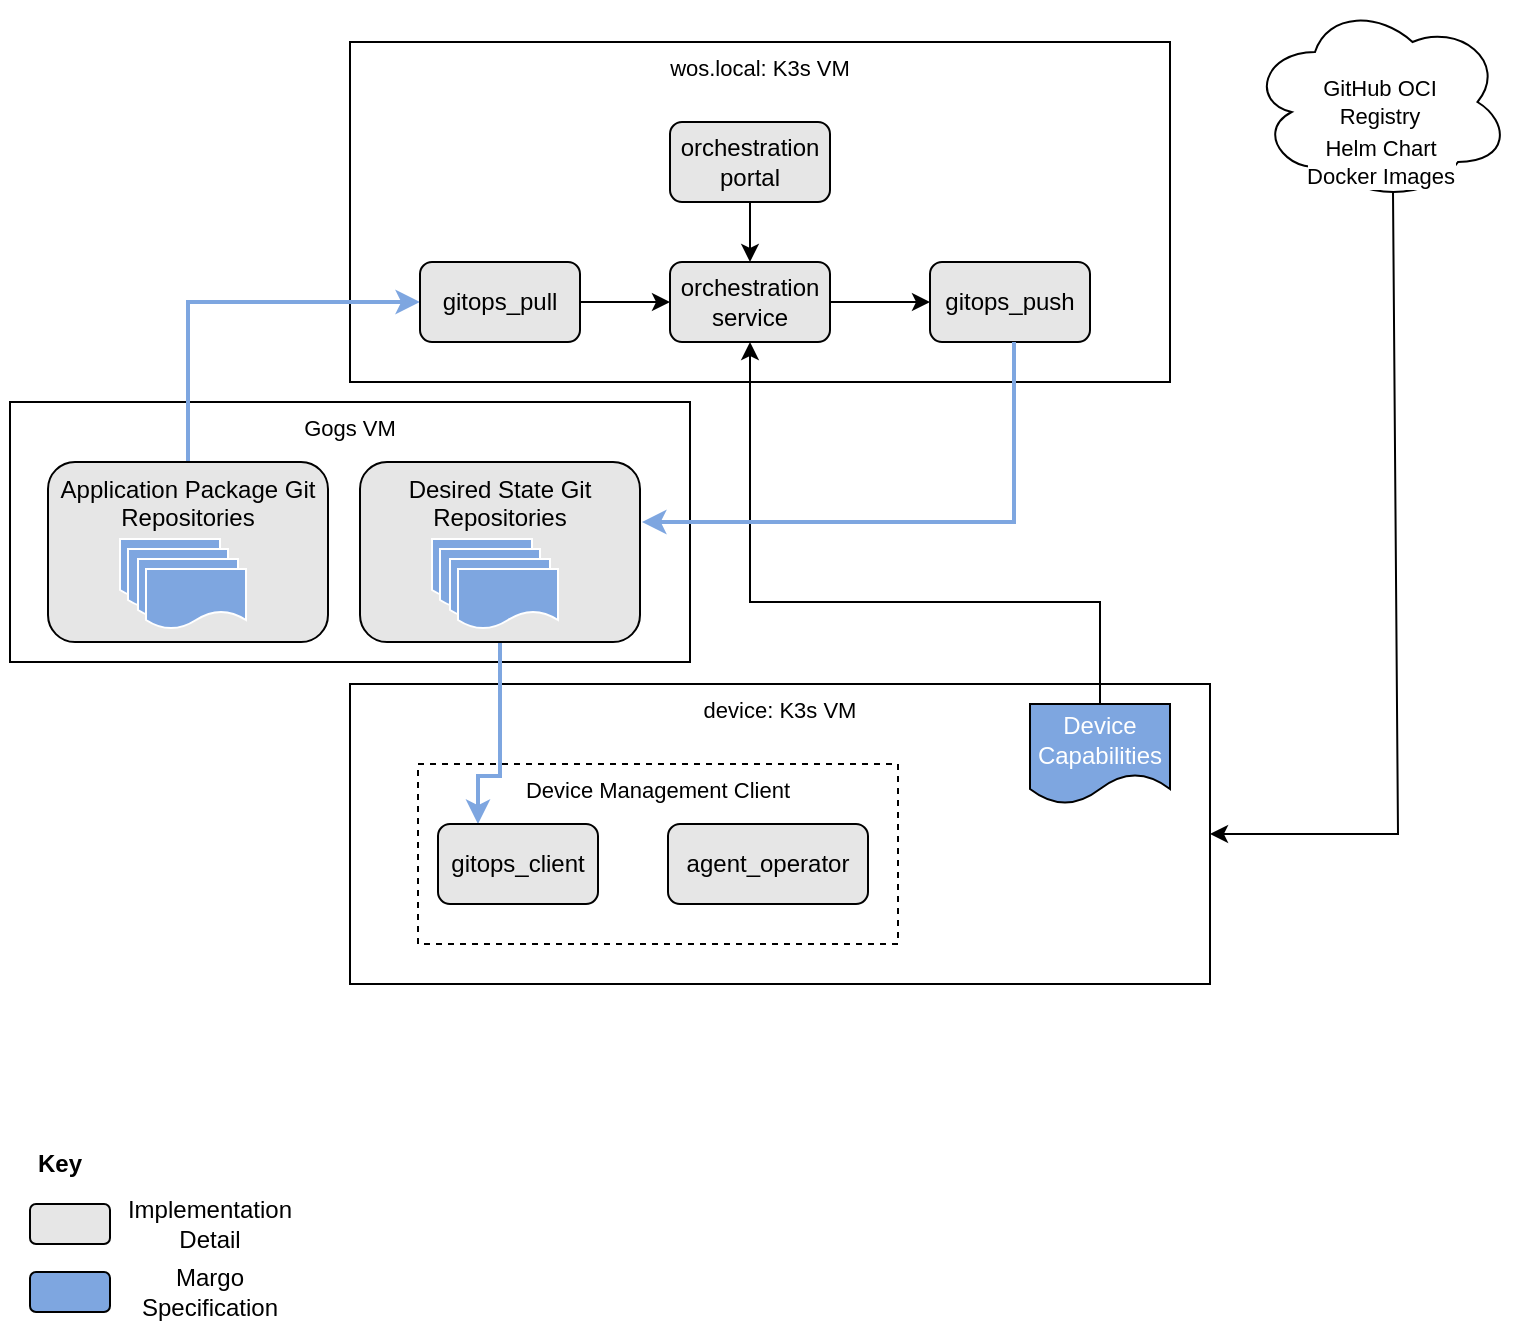 <mxfile pages="3">
    <diagram id="jRNFFETprJHWr_L_O-vm" name="Prototype Detailed">
        <mxGraphModel dx="1213" dy="750" grid="0" gridSize="10" guides="1" tooltips="1" connect="1" arrows="1" fold="1" page="1" pageScale="1" pageWidth="850" pageHeight="1100" math="0" shadow="0">
            <root>
                <mxCell id="0"/>
                <mxCell id="1" parent="0"/>
                <mxCell id="RrkrSk89X-_QpqKJVX2L-9" value="device: K3s VM" style="rounded=0;whiteSpace=wrap;html=1;fontSize=11;fontColor=#000000;strokeColor=#000000;fillColor=#FFFFFF;labelBackgroundColor=default;align=center;verticalAlign=top;" parent="1" vertex="1">
                    <mxGeometry x="200" y="371" width="430" height="150" as="geometry"/>
                </mxCell>
                <mxCell id="RrkrSk89X-_QpqKJVX2L-1" value="wos.local: K3s VM" style="rounded=0;whiteSpace=wrap;html=1;fontSize=11;fontColor=#000000;strokeColor=#000000;fillColor=#FFFFFF;labelBackgroundColor=default;align=center;verticalAlign=top;" parent="1" vertex="1">
                    <mxGeometry x="200" y="50" width="410" height="170" as="geometry"/>
                </mxCell>
                <mxCell id="RrkrSk89X-_QpqKJVX2L-3" value="Gogs VM" style="rounded=0;whiteSpace=wrap;html=1;fontSize=11;fontColor=#000000;strokeColor=#000000;fillColor=#FFFFFF;labelBackgroundColor=default;align=center;verticalAlign=top;" parent="1" vertex="1">
                    <mxGeometry x="30" y="230" width="340" height="130" as="geometry"/>
                </mxCell>
                <mxCell id="YO4oisgLw1l5CsfKT37m-30" style="edgeStyle=orthogonalEdgeStyle;rounded=0;orthogonalLoop=1;jettySize=auto;html=1;exitX=0.5;exitY=1;exitDx=0;exitDy=0;entryX=0.25;entryY=0;entryDx=0;entryDy=0;strokeWidth=2;strokeColor=#7EA6E0;" parent="1" source="YO4oisgLw1l5CsfKT37m-34" target="YO4oisgLw1l5CsfKT37m-1" edge="1">
                    <mxGeometry relative="1" as="geometry">
                        <mxPoint x="285" y="363" as="sourcePoint"/>
                        <Array as="points">
                            <mxPoint x="275" y="417"/>
                            <mxPoint x="264" y="417"/>
                        </Array>
                    </mxGeometry>
                </mxCell>
                <mxCell id="RrkrSk89X-_QpqKJVX2L-10" value="Device Management Client" style="rounded=0;whiteSpace=wrap;html=1;labelBackgroundColor=none;fontSize=11;fontColor=#000000;strokeColor=#000000;fillColor=none;align=center;verticalAlign=top;dashed=1;" parent="1" vertex="1">
                    <mxGeometry x="234" y="411" width="240" height="90" as="geometry"/>
                </mxCell>
                <mxCell id="RrkrSk89X-_QpqKJVX2L-17" value="GitHub&amp;nbsp;OCI&lt;br&gt;Registry" style="ellipse;shape=cloud;whiteSpace=wrap;html=1;labelBackgroundColor=#FFFFFF;fontSize=11;" parent="1" vertex="1">
                    <mxGeometry x="650" y="30" width="130" height="100" as="geometry"/>
                </mxCell>
                <mxCell id="RrkrSk89X-_QpqKJVX2L-18" value="" style="endArrow=classic;html=1;rounded=0;fontSize=11;fontColor=#000000;exitX=0.55;exitY=0.95;exitDx=0;exitDy=0;exitPerimeter=0;entryX=1;entryY=0.5;entryDx=0;entryDy=0;" parent="1" source="RrkrSk89X-_QpqKJVX2L-17" target="RrkrSk89X-_QpqKJVX2L-9" edge="1">
                    <mxGeometry width="50" height="50" relative="1" as="geometry">
                        <mxPoint x="-50" y="480" as="sourcePoint"/>
                        <mxPoint x="10" y="485" as="targetPoint"/>
                        <Array as="points">
                            <mxPoint x="724" y="446"/>
                        </Array>
                    </mxGeometry>
                </mxCell>
                <mxCell id="RrkrSk89X-_QpqKJVX2L-19" value="Helm Chart&lt;br&gt;Docker Images" style="edgeLabel;html=1;align=center;verticalAlign=middle;resizable=0;points=[];fontSize=11;fontColor=#000000;" parent="RrkrSk89X-_QpqKJVX2L-18" vertex="1" connectable="0">
                    <mxGeometry x="-0.079" y="-2" relative="1" as="geometry">
                        <mxPoint x="-6" y="-206" as="offset"/>
                    </mxGeometry>
                </mxCell>
                <mxCell id="YO4oisgLw1l5CsfKT37m-1" value="gitops_client" style="rounded=1;whiteSpace=wrap;html=1;fillColor=#E6E6E6;" parent="1" vertex="1">
                    <mxGeometry x="244" y="441" width="80" height="40" as="geometry"/>
                </mxCell>
                <mxCell id="YO4oisgLw1l5CsfKT37m-2" value="agent_operator" style="rounded=1;whiteSpace=wrap;html=1;fillColor=#E6E6E6;" parent="1" vertex="1">
                    <mxGeometry x="359" y="441" width="100" height="40" as="geometry"/>
                </mxCell>
                <mxCell id="YO4oisgLw1l5CsfKT37m-11" style="edgeStyle=orthogonalEdgeStyle;rounded=0;orthogonalLoop=1;jettySize=auto;html=1;entryX=0;entryY=0.5;entryDx=0;entryDy=0;exitX=0.5;exitY=0;exitDx=0;exitDy=0;strokeColor=#7EA6E0;strokeWidth=2;" parent="1" source="YO4oisgLw1l5CsfKT37m-32" target="YO4oisgLw1l5CsfKT37m-4" edge="1">
                    <mxGeometry relative="1" as="geometry">
                        <mxPoint x="145" y="253" as="sourcePoint"/>
                    </mxGeometry>
                </mxCell>
                <mxCell id="YO4oisgLw1l5CsfKT37m-8" style="edgeStyle=orthogonalEdgeStyle;rounded=0;orthogonalLoop=1;jettySize=auto;html=1;entryX=0;entryY=0.5;entryDx=0;entryDy=0;" parent="1" source="YO4oisgLw1l5CsfKT37m-4" target="YO4oisgLw1l5CsfKT37m-5" edge="1">
                    <mxGeometry relative="1" as="geometry"/>
                </mxCell>
                <mxCell id="YO4oisgLw1l5CsfKT37m-4" value="gitops_pull" style="rounded=1;whiteSpace=wrap;html=1;fillColor=#E6E6E6;" parent="1" vertex="1">
                    <mxGeometry x="235" y="160" width="80" height="40" as="geometry"/>
                </mxCell>
                <mxCell id="YO4oisgLw1l5CsfKT37m-10" style="edgeStyle=orthogonalEdgeStyle;rounded=0;orthogonalLoop=1;jettySize=auto;html=1;entryX=0;entryY=0.5;entryDx=0;entryDy=0;" parent="1" source="YO4oisgLw1l5CsfKT37m-5" target="YO4oisgLw1l5CsfKT37m-7" edge="1">
                    <mxGeometry relative="1" as="geometry"/>
                </mxCell>
                <mxCell id="YO4oisgLw1l5CsfKT37m-5" value="orchestration service" style="rounded=1;whiteSpace=wrap;html=1;fillColor=#E6E6E6;" parent="1" vertex="1">
                    <mxGeometry x="360" y="160" width="80" height="40" as="geometry"/>
                </mxCell>
                <mxCell id="YO4oisgLw1l5CsfKT37m-9" style="edgeStyle=orthogonalEdgeStyle;rounded=0;orthogonalLoop=1;jettySize=auto;html=1;" parent="1" source="YO4oisgLw1l5CsfKT37m-6" target="YO4oisgLw1l5CsfKT37m-5" edge="1">
                    <mxGeometry relative="1" as="geometry"/>
                </mxCell>
                <mxCell id="YO4oisgLw1l5CsfKT37m-6" value="orchestration portal" style="rounded=1;whiteSpace=wrap;html=1;fillColor=#E6E6E6;" parent="1" vertex="1">
                    <mxGeometry x="360" y="90" width="80" height="40" as="geometry"/>
                </mxCell>
                <mxCell id="YO4oisgLw1l5CsfKT37m-7" value="gitops_push" style="rounded=1;whiteSpace=wrap;html=1;fillColor=#E6E6E6;" parent="1" vertex="1">
                    <mxGeometry x="490" y="160" width="80" height="40" as="geometry"/>
                </mxCell>
                <mxCell id="YO4oisgLw1l5CsfKT37m-15" style="edgeStyle=orthogonalEdgeStyle;rounded=0;orthogonalLoop=1;jettySize=auto;html=1;entryX=0.5;entryY=1;entryDx=0;entryDy=0;" parent="1" source="YO4oisgLw1l5CsfKT37m-14" target="YO4oisgLw1l5CsfKT37m-5" edge="1">
                    <mxGeometry relative="1" as="geometry">
                        <Array as="points">
                            <mxPoint x="575" y="330"/>
                            <mxPoint x="400" y="330"/>
                        </Array>
                    </mxGeometry>
                </mxCell>
                <mxCell id="YO4oisgLw1l5CsfKT37m-14" value="Device&lt;br&gt;Capabilities" style="shape=document;whiteSpace=wrap;html=1;boundedLbl=1;fillColor=#7EA6E0;fontColor=#FFFFFF;" parent="1" vertex="1">
                    <mxGeometry x="540" y="381" width="70" height="50" as="geometry"/>
                </mxCell>
                <mxCell id="YO4oisgLw1l5CsfKT37m-32" value="Application Package Git Repositories" style="rounded=1;whiteSpace=wrap;html=1;fillColor=#E6E6E6;verticalAlign=top;" parent="1" vertex="1">
                    <mxGeometry x="49" y="260" width="140" height="90" as="geometry"/>
                </mxCell>
                <mxCell id="YO4oisgLw1l5CsfKT37m-21" value="" style="group;strokeColor=none;" parent="1" vertex="1" connectable="0">
                    <mxGeometry x="85" y="298.5" width="90" height="68.5" as="geometry"/>
                </mxCell>
                <mxCell id="YO4oisgLw1l5CsfKT37m-17" value="" style="shape=document;whiteSpace=wrap;html=1;boundedLbl=1;fillColor=#7EA6E0;strokeColor=#FFFFFF;" parent="YO4oisgLw1l5CsfKT37m-21" vertex="1">
                    <mxGeometry width="50" height="30" as="geometry"/>
                </mxCell>
                <mxCell id="YO4oisgLw1l5CsfKT37m-18" value="" style="shape=document;whiteSpace=wrap;html=1;boundedLbl=1;fillColor=#7EA6E0;strokeColor=#FFFFFF;" parent="YO4oisgLw1l5CsfKT37m-21" vertex="1">
                    <mxGeometry x="4" y="5" width="50" height="30" as="geometry"/>
                </mxCell>
                <mxCell id="YO4oisgLw1l5CsfKT37m-19" value="" style="shape=document;whiteSpace=wrap;html=1;boundedLbl=1;fillColor=#7EA6E0;strokeColor=#FFFFFF;" parent="YO4oisgLw1l5CsfKT37m-21" vertex="1">
                    <mxGeometry x="9" y="10" width="50" height="30" as="geometry"/>
                </mxCell>
                <mxCell id="YO4oisgLw1l5CsfKT37m-20" value="" style="shape=document;whiteSpace=wrap;html=1;boundedLbl=1;fillColor=#7EA6E0;strokeColor=#FFFFFF;" parent="YO4oisgLw1l5CsfKT37m-21" vertex="1">
                    <mxGeometry x="13" y="15" width="50" height="30" as="geometry"/>
                </mxCell>
                <mxCell id="YO4oisgLw1l5CsfKT37m-34" value="Desired State Git Repositories" style="rounded=1;whiteSpace=wrap;html=1;fillColor=#E6E6E6;verticalAlign=top;" parent="1" vertex="1">
                    <mxGeometry x="205" y="260" width="140" height="90" as="geometry"/>
                </mxCell>
                <mxCell id="YO4oisgLw1l5CsfKT37m-35" value="" style="group;strokeColor=none;" parent="1" vertex="1" connectable="0">
                    <mxGeometry x="241" y="298.5" width="90" height="68.5" as="geometry"/>
                </mxCell>
                <mxCell id="YO4oisgLw1l5CsfKT37m-36" value="" style="shape=document;whiteSpace=wrap;html=1;boundedLbl=1;fillColor=#7EA6E0;strokeColor=#FFFFFF;" parent="YO4oisgLw1l5CsfKT37m-35" vertex="1">
                    <mxGeometry width="50" height="30" as="geometry"/>
                </mxCell>
                <mxCell id="YO4oisgLw1l5CsfKT37m-37" value="" style="shape=document;whiteSpace=wrap;html=1;boundedLbl=1;fillColor=#7EA6E0;strokeColor=#FFFFFF;" parent="YO4oisgLw1l5CsfKT37m-35" vertex="1">
                    <mxGeometry x="4" y="5" width="50" height="30" as="geometry"/>
                </mxCell>
                <mxCell id="YO4oisgLw1l5CsfKT37m-38" value="" style="shape=document;whiteSpace=wrap;html=1;boundedLbl=1;fillColor=#7EA6E0;strokeColor=#FFFFFF;" parent="YO4oisgLw1l5CsfKT37m-35" vertex="1">
                    <mxGeometry x="9" y="10" width="50" height="30" as="geometry"/>
                </mxCell>
                <mxCell id="YO4oisgLw1l5CsfKT37m-39" value="" style="shape=document;whiteSpace=wrap;html=1;boundedLbl=1;fillColor=#7EA6E0;strokeColor=#FFFFFF;" parent="YO4oisgLw1l5CsfKT37m-35" vertex="1">
                    <mxGeometry x="13" y="15" width="50" height="30" as="geometry"/>
                </mxCell>
                <mxCell id="YO4oisgLw1l5CsfKT37m-40" value="" style="rounded=1;whiteSpace=wrap;html=1;fillColor=#E6E6E6;" parent="1" vertex="1">
                    <mxGeometry x="40" y="631" width="40" height="20" as="geometry"/>
                </mxCell>
                <mxCell id="YO4oisgLw1l5CsfKT37m-41" value="Key" style="text;html=1;align=center;verticalAlign=middle;whiteSpace=wrap;rounded=0;fontStyle=1" parent="1" vertex="1">
                    <mxGeometry x="25" y="596" width="60" height="30" as="geometry"/>
                </mxCell>
                <mxCell id="YO4oisgLw1l5CsfKT37m-42" value="Implementation Detail" style="text;html=1;align=center;verticalAlign=middle;whiteSpace=wrap;rounded=0;" parent="1" vertex="1">
                    <mxGeometry x="80" y="626" width="100" height="30" as="geometry"/>
                </mxCell>
                <mxCell id="YO4oisgLw1l5CsfKT37m-44" value="" style="rounded=1;whiteSpace=wrap;html=1;fillColor=#7EA6E0;" parent="1" vertex="1">
                    <mxGeometry x="40" y="665" width="40" height="20" as="geometry"/>
                </mxCell>
                <mxCell id="YO4oisgLw1l5CsfKT37m-45" value="Margo Specification" style="text;html=1;align=center;verticalAlign=middle;whiteSpace=wrap;rounded=0;" parent="1" vertex="1">
                    <mxGeometry x="80" y="660" width="100" height="30" as="geometry"/>
                </mxCell>
                <mxCell id="YO4oisgLw1l5CsfKT37m-47" style="edgeStyle=orthogonalEdgeStyle;rounded=0;orthogonalLoop=1;jettySize=auto;html=1;entryX=1.007;entryY=0.333;entryDx=0;entryDy=0;entryPerimeter=0;strokeColor=#7EA6E0;strokeWidth=2;" parent="1" source="YO4oisgLw1l5CsfKT37m-7" target="YO4oisgLw1l5CsfKT37m-34" edge="1">
                    <mxGeometry relative="1" as="geometry">
                        <Array as="points">
                            <mxPoint x="532" y="290"/>
                        </Array>
                    </mxGeometry>
                </mxCell>
            </root>
        </mxGraphModel>
    </diagram>
    <diagram id="coyob9iYdWIeE31MWj5S" name="WoS Details">
        <mxGraphModel dx="1213" dy="1850" grid="1" gridSize="10" guides="1" tooltips="1" connect="1" arrows="1" fold="1" page="1" pageScale="1" pageWidth="850" pageHeight="1100" math="0" shadow="0">
            <root>
                <mxCell id="0"/>
                <mxCell id="1" parent="0"/>
                <mxCell id="wAj2Fj4kqgVoYcOP3Q3Q-1" value="wos.local: K3s VM" style="rounded=0;whiteSpace=wrap;html=1;fontSize=11;fontColor=#000000;strokeColor=#000000;fillColor=#FFFFFF;labelBackgroundColor=default;align=center;verticalAlign=top;" parent="1" vertex="1">
                    <mxGeometry x="50" y="33" width="840" height="427" as="geometry"/>
                </mxCell>
                <mxCell id="wAj2Fj4kqgVoYcOP3Q3Q-2" style="edgeStyle=orthogonalEdgeStyle;rounded=0;orthogonalLoop=1;jettySize=auto;html=1;entryX=0;entryY=0.5;entryDx=0;entryDy=0;" parent="1" source="wAj2Fj4kqgVoYcOP3Q3Q-3" target="wAj2Fj4kqgVoYcOP3Q3Q-5" edge="1">
                    <mxGeometry relative="1" as="geometry"/>
                </mxCell>
                <mxCell id="wAj2Fj4kqgVoYcOP3Q3Q-4" style="edgeStyle=orthogonalEdgeStyle;rounded=0;orthogonalLoop=1;jettySize=auto;html=1;entryX=0;entryY=0.5;entryDx=0;entryDy=0;" parent="1" source="wAj2Fj4kqgVoYcOP3Q3Q-5" target="wAj2Fj4kqgVoYcOP3Q3Q-10" edge="1">
                    <mxGeometry relative="1" as="geometry">
                        <mxPoint x="500" y="683" as="targetPoint"/>
                    </mxGeometry>
                </mxCell>
                <mxCell id="wAj2Fj4kqgVoYcOP3Q3Q-6" style="edgeStyle=orthogonalEdgeStyle;rounded=0;orthogonalLoop=1;jettySize=auto;html=1;exitX=0.5;exitY=1;exitDx=0;exitDy=0;" parent="1" source="wAj2Fj4kqgVoYcOP3Q3Q-7" target="wAj2Fj4kqgVoYcOP3Q3Q-5" edge="1">
                    <mxGeometry relative="1" as="geometry">
                        <mxPoint x="402.5" y="243" as="sourcePoint"/>
                    </mxGeometry>
                </mxCell>
                <mxCell id="wAj2Fj4kqgVoYcOP3Q3Q-11" style="edgeStyle=orthogonalEdgeStyle;rounded=0;orthogonalLoop=1;jettySize=auto;html=1;entryX=1;entryY=0.5;entryDx=0;entryDy=0;" parent="1" source="wAj2Fj4kqgVoYcOP3Q3Q-8" target="wAj2Fj4kqgVoYcOP3Q3Q-10" edge="1">
                    <mxGeometry relative="1" as="geometry"/>
                </mxCell>
                <mxCell id="wAj2Fj4kqgVoYcOP3Q3Q-10" value="rabbitmq" style="rounded=1;whiteSpace=wrap;html=1;fillColor=#E6E6E6;" parent="1" vertex="1">
                    <mxGeometry x="560" y="338" width="80" height="40" as="geometry"/>
                </mxCell>
                <mxCell id="wAj2Fj4kqgVoYcOP3Q3Q-15" value="pod" style="rounded=1;whiteSpace=wrap;html=1;fillColor=none;dashed=1;verticalAlign=top;align=center;" parent="1" vertex="1">
                    <mxGeometry x="80" y="250.5" width="190" height="190" as="geometry"/>
                </mxCell>
                <mxCell id="wAj2Fj4kqgVoYcOP3Q3Q-17" value="pod" style="rounded=1;whiteSpace=wrap;html=1;fillColor=none;dashed=1;verticalAlign=top;" parent="1" vertex="1">
                    <mxGeometry x="710" y="255.5" width="160" height="185" as="geometry"/>
                </mxCell>
                <mxCell id="wAj2Fj4kqgVoYcOP3Q3Q-18" value="pod" style="rounded=1;whiteSpace=wrap;html=1;fillColor=none;dashed=1;verticalAlign=top;" parent="1" vertex="1">
                    <mxGeometry x="307.5" y="60" width="190" height="165" as="geometry"/>
                </mxCell>
                <mxCell id="wAj2Fj4kqgVoYcOP3Q3Q-16" value="pod" style="rounded=1;whiteSpace=wrap;html=1;fillColor=none;dashed=1;verticalAlign=top;" parent="1" vertex="1">
                    <mxGeometry x="307.5" y="250.5" width="190" height="190" as="geometry"/>
                </mxCell>
                <mxCell id="wAj2Fj4kqgVoYcOP3Q3Q-7" value="orchestration portal" style="rounded=1;whiteSpace=wrap;html=1;fillColor=#E6E6E6;verticalAlign=top;" parent="1" vertex="1">
                    <mxGeometry x="317.5" y="88" width="170" height="130" as="geometry"/>
                </mxCell>
                <mxCell id="wAj2Fj4kqgVoYcOP3Q3Q-14" value="Language: Go&lt;div&gt;&lt;br&gt;Primary Libraries:&lt;/div&gt;&lt;div&gt;- gin&lt;/div&gt;&lt;div&gt;&lt;br&gt;&lt;/div&gt;" style="text;html=1;align=left;verticalAlign=middle;whiteSpace=wrap;rounded=0;" parent="1" vertex="1">
                    <mxGeometry x="348.75" y="123" width="107.5" height="80" as="geometry"/>
                </mxCell>
                <mxCell id="wAj2Fj4kqgVoYcOP3Q3Q-3" value="gitops_pull" style="rounded=1;whiteSpace=wrap;html=1;fillColor=#E6E6E6;verticalAlign=top;" parent="1" vertex="1">
                    <mxGeometry x="90" y="283" width="170" height="150" as="geometry"/>
                </mxCell>
                <mxCell id="wAj2Fj4kqgVoYcOP3Q3Q-9" value="Language: Go&lt;div&gt;&lt;br&gt;Primary Libraries:&lt;/div&gt;&lt;div&gt;- go-git&lt;/div&gt;" style="text;html=1;align=left;verticalAlign=middle;whiteSpace=wrap;rounded=0;" parent="1" vertex="1">
                    <mxGeometry x="120" y="303" width="110" height="80" as="geometry"/>
                </mxCell>
                <mxCell id="wAj2Fj4kqgVoYcOP3Q3Q-5" value="orchestration service" style="rounded=1;whiteSpace=wrap;html=1;fillColor=#E6E6E6;verticalAlign=top;" parent="1" vertex="1">
                    <mxGeometry x="320" y="283" width="165" height="150" as="geometry"/>
                </mxCell>
                <mxCell id="wAj2Fj4kqgVoYcOP3Q3Q-12" value="Language: Go&lt;div&gt;&lt;br&gt;Primary Libraries:&lt;/div&gt;&lt;div&gt;- gin&lt;/div&gt;&lt;div&gt;- rabbitmq&lt;/div&gt;" style="text;html=1;align=left;verticalAlign=middle;whiteSpace=wrap;rounded=0;" parent="1" vertex="1">
                    <mxGeometry x="348.75" y="313" width="107.5" height="80" as="geometry"/>
                </mxCell>
                <mxCell id="wAj2Fj4kqgVoYcOP3Q3Q-20" value="pod" style="rounded=1;whiteSpace=wrap;html=1;fillColor=none;dashed=1;verticalAlign=top;" parent="1" vertex="1">
                    <mxGeometry x="540" y="310" width="120" height="80" as="geometry"/>
                </mxCell>
                <mxCell id="wAj2Fj4kqgVoYcOP3Q3Q-8" value="gitops_push" style="rounded=1;whiteSpace=wrap;html=1;fillColor=#E6E6E6;align=center;verticalAlign=top;" parent="1" vertex="1">
                    <mxGeometry x="720" y="290.5" width="140" height="135" as="geometry"/>
                </mxCell>
                <mxCell id="wAj2Fj4kqgVoYcOP3Q3Q-13" value="Language: Go&lt;div&gt;&lt;br&gt;Primary Libraries:&lt;/div&gt;&lt;div&gt;- go-git&lt;/div&gt;&lt;div&gt;- rabbitmq&lt;/div&gt;&lt;div&gt;- k8s.io/apimachinery&lt;/div&gt;" style="text;html=1;align=left;verticalAlign=middle;whiteSpace=wrap;rounded=0;" parent="1" vertex="1">
                    <mxGeometry x="735" y="318" width="125" height="80" as="geometry"/>
                </mxCell>
                <mxCell id="HCA6MgcSXJYA6LkpT8CB-3" value="&lt;b&gt;go-git&lt;/b&gt; -&amp;nbsp;https://github.com/go-git/go-git&lt;br&gt;&lt;br&gt;Git client library because used to communicate with the Gogs git server" style="text;html=1;strokeColor=none;fillColor=none;align=left;verticalAlign=top;whiteSpace=wrap;rounded=0;" vertex="1" parent="1">
                    <mxGeometry x="40" y="480" width="560" height="30" as="geometry"/>
                </mxCell>
                <mxCell id="HCA6MgcSXJYA6LkpT8CB-5" value="&lt;b&gt;gin&lt;/b&gt; -&amp;nbsp;https://github.com/gin-gonic/gin&lt;br&gt;&lt;br&gt;Web framework to make it easier to create web application" style="text;html=1;strokeColor=none;fillColor=none;align=left;verticalAlign=top;whiteSpace=wrap;rounded=0;" vertex="1" parent="1">
                    <mxGeometry x="40" y="560" width="560" height="30" as="geometry"/>
                </mxCell>
                <mxCell id="HCA6MgcSXJYA6LkpT8CB-6" value="&lt;b&gt;k8s.io/apimachinery&lt;/b&gt; -&amp;nbsp;&amp;nbsp;https://pkg.go.dev/k8s.io/apimachinery&lt;span style=&quot;color: rgba(0, 0, 0, 0); font-family: monospace; font-size: 0px;&quot;&gt;%3CmxGraphModel%3E%3Croot%3E%3CmxCell%20id%3D%220%22%2F%3E%3CmxCell%20id%3D%221%22%20parent%3D%220%22%2F%3E%3CmxCell%20id%3D%222%22%20value%3D%22gin%20-%26amp%3Bnbsp%3Bhttps%3A%2F%2Fgithub.com%2Fgin-gonic%2Fgin%26lt%3Bbr%26gt%3B%26lt%3Bbr%26gt%3BWeb%20framework%22%20style%3D%22text%3Bhtml%3D1%3BstrokeColor%3Dnone%3BfillColor%3Dnone%3Balign%3Dleft%3BverticalAlign%3Dtop%3BwhiteSpace%3Dwrap%3Brounded%3D0%3B%22%20vertex%3D%221%22%20parent%3D%221%22%3E%3CmxGeometry%20x%3D%2250%22%20y%3D%22580%22%20width%3D%22560%22%20height%3D%2230%22%20as%3D%22geometry%22%2F%3E%3C%2FmxCell%3E%3C%2Froot%3E%3C%2FmxGraphModel%3E&lt;/span&gt;&lt;font face=&quot;monospace&quot; color=&quot;rgba(0, 0, 0, 0)&quot;&gt;&lt;span style=&quot;font-size: 0px;&quot;&gt;https://pkg.go.dev/k8s.io/apimachinery&lt;/span&gt;&lt;/font&gt;&lt;br&gt;&lt;br&gt;Used to build the ApplicationDeployment CRD&amp;nbsp;" style="text;html=1;strokeColor=none;fillColor=none;align=left;verticalAlign=top;whiteSpace=wrap;rounded=0;" vertex="1" parent="1">
                    <mxGeometry x="40" y="640" width="560" height="30" as="geometry"/>
                </mxCell>
                <mxCell id="Lj5Enr_u-UPzHEAFbVZE-1" value="" style="shape=step;perimeter=stepPerimeter;whiteSpace=wrap;html=1;fixedSize=1;rotation=-180;" vertex="1" parent="1">
                    <mxGeometry x="610" y="-40" width="165" height="50" as="geometry"/>
                </mxCell>
                <mxCell id="Lj5Enr_u-UPzHEAFbVZE-2" value="uses go templates to generate HTML" style="text;html=1;align=center;verticalAlign=middle;whiteSpace=wrap;rounded=0;" vertex="1" parent="1">
                    <mxGeometry x="620" y="-30" width="105" height="30" as="geometry"/>
                </mxCell>
                <mxCell id="Lj5Enr_u-UPzHEAFbVZE-3" value="" style="endArrow=none;html=1;entryX=1;entryY=0.5;entryDx=0;entryDy=0;exitX=1;exitY=0.25;exitDx=0;exitDy=0;" edge="1" parent="1" source="wAj2Fj4kqgVoYcOP3Q3Q-7" target="Lj5Enr_u-UPzHEAFbVZE-1">
                    <mxGeometry width="50" height="50" relative="1" as="geometry">
                        <mxPoint x="490" as="sourcePoint"/>
                        <mxPoint x="540" y="-50" as="targetPoint"/>
                    </mxGeometry>
                </mxCell>
            </root>
        </mxGraphModel>
    </diagram>
    <diagram id="OBgjvxRboIv3XSihqe7H" name="WoA Details">
        <mxGraphModel dx="1213" dy="750" grid="1" gridSize="10" guides="1" tooltips="1" connect="1" arrows="1" fold="1" page="1" pageScale="1" pageWidth="850" pageHeight="1100" math="0" shadow="0">
            <root>
                <mxCell id="0"/>
                <mxCell id="1" parent="0"/>
                <mxCell id="sbn14iCNnabMABGZ2EJ4-1" value="device: K3s VM" style="rounded=0;whiteSpace=wrap;html=1;fontSize=11;fontColor=#000000;strokeColor=#000000;fillColor=#FFFFFF;labelBackgroundColor=default;align=center;verticalAlign=top;" parent="1" vertex="1">
                    <mxGeometry x="250" y="40" width="520" height="260" as="geometry"/>
                </mxCell>
                <mxCell id="jYhYrTWfhaWukOMRkzlI-1" value="pod" style="rounded=1;whiteSpace=wrap;html=1;fillColor=none;dashed=1;verticalAlign=top;" parent="1" vertex="1">
                    <mxGeometry x="280" y="90" width="190" height="190" as="geometry"/>
                </mxCell>
                <mxCell id="sbn14iCNnabMABGZ2EJ4-3" value="gitops_client" style="rounded=1;whiteSpace=wrap;html=1;fillColor=#E6E6E6;verticalAlign=top;" parent="1" vertex="1">
                    <mxGeometry x="290" y="120" width="170" height="150" as="geometry"/>
                </mxCell>
                <mxCell id="IMRdRecZfqsaXnLjta1G-1" value="Language: Go&lt;div&gt;&lt;br&gt;Primary Libraries:&lt;/div&gt;&lt;div&gt;- go-git&lt;/div&gt;&lt;div&gt;- k8s.io/apimachinery&lt;/div&gt;&lt;div&gt;- k8s.io/client-go&lt;/div&gt;" style="text;html=1;align=left;verticalAlign=middle;whiteSpace=wrap;rounded=0;" parent="1" vertex="1">
                    <mxGeometry x="300" y="150" width="150" height="110" as="geometry"/>
                </mxCell>
                <mxCell id="Gb2Czu_O7h6AcETDw0Y0-1" value="pod" style="rounded=1;whiteSpace=wrap;html=1;fillColor=none;dashed=1;verticalAlign=top;" parent="1" vertex="1">
                    <mxGeometry x="540" y="80" width="190" height="200" as="geometry"/>
                </mxCell>
                <mxCell id="sbn14iCNnabMABGZ2EJ4-4" value="agent_operator" style="rounded=1;whiteSpace=wrap;html=1;fillColor=#E6E6E6;verticalAlign=top;" parent="1" vertex="1">
                    <mxGeometry x="550" y="110" width="170" height="160" as="geometry"/>
                </mxCell>
                <mxCell id="Gb2Czu_O7h6AcETDw0Y0-2" value="Kubernetes Operator&lt;br&gt;&lt;br&gt;Language: Go&lt;div&gt;&lt;br&gt;Primary Libraries:&lt;/div&gt;&lt;div&gt;- helm&lt;/div&gt;&lt;div&gt;- k8s.io/apimachinery&lt;/div&gt;" style="text;html=1;align=left;verticalAlign=middle;whiteSpace=wrap;rounded=0;" parent="1" vertex="1">
                    <mxGeometry x="560" y="140" width="140" height="110" as="geometry"/>
                </mxCell>
                <mxCell id="Gb2Czu_O7h6AcETDw0Y0-5" value="" style="shape=step;perimeter=stepPerimeter;whiteSpace=wrap;html=1;fixedSize=1;rotation=-180;" parent="1" vertex="1">
                    <mxGeometry x="820" y="70" width="165" height="50" as="geometry"/>
                </mxCell>
                <mxCell id="Gb2Czu_O7h6AcETDw0Y0-6" value="Built using the Operator SKD" style="text;html=1;align=center;verticalAlign=middle;whiteSpace=wrap;rounded=0;" parent="1" vertex="1">
                    <mxGeometry x="830" y="80" width="105" height="30" as="geometry"/>
                </mxCell>
                <mxCell id="Gb2Czu_O7h6AcETDw0Y0-7" value="" style="endArrow=none;html=1;rounded=0;entryX=1;entryY=0.5;entryDx=0;entryDy=0;exitX=1;exitY=0.25;exitDx=0;exitDy=0;" parent="1" source="sbn14iCNnabMABGZ2EJ4-4" target="Gb2Czu_O7h6AcETDw0Y0-5" edge="1">
                    <mxGeometry width="50" height="50" relative="1" as="geometry">
                        <mxPoint x="810" y="430" as="sourcePoint"/>
                        <mxPoint x="860" y="380" as="targetPoint"/>
                    </mxGeometry>
                </mxCell>
                <mxCell id="Gb2Czu_O7h6AcETDw0Y0-8" value="" style="shape=step;perimeter=stepPerimeter;whiteSpace=wrap;html=1;fixedSize=1;rotation=-180;" parent="1" vertex="1">
                    <mxGeometry x="820" y="140" width="165" height="50" as="geometry"/>
                </mxCell>
                <mxCell id="Gb2Czu_O7h6AcETDw0Y0-9" value="Implements CRD matching Margo's&lt;br&gt;ApplicationDeployment" style="text;html=1;align=center;verticalAlign=middle;whiteSpace=wrap;rounded=0;" parent="1" vertex="1">
                    <mxGeometry x="840" y="150" width="125" height="30" as="geometry"/>
                </mxCell>
                <mxCell id="Gb2Czu_O7h6AcETDw0Y0-10" value="" style="endArrow=none;html=1;rounded=0;exitX=1;exitY=0.25;exitDx=0;exitDy=0;entryX=1;entryY=0.5;entryDx=0;entryDy=0;" parent="1" source="sbn14iCNnabMABGZ2EJ4-4" target="Gb2Czu_O7h6AcETDw0Y0-8" edge="1">
                    <mxGeometry width="50" height="50" relative="1" as="geometry">
                        <mxPoint x="730" y="163" as="sourcePoint"/>
                        <mxPoint x="810" y="190" as="targetPoint"/>
                    </mxGeometry>
                </mxCell>
                <mxCell id="Q3kZeZFUy4KxCdRvF1uZ-1" value="" style="shape=step;perimeter=stepPerimeter;whiteSpace=wrap;html=1;fixedSize=1;rotation=-180;" parent="1" vertex="1">
                    <mxGeometry x="820" y="210" width="165" height="50" as="geometry"/>
                </mxCell>
                <mxCell id="Q3kZeZFUy4KxCdRvF1uZ-3" value="Installs the helm chart using the helm client library" style="text;html=1;align=center;verticalAlign=middle;whiteSpace=wrap;rounded=0;" parent="1" vertex="1">
                    <mxGeometry x="840" y="220" width="125" height="30" as="geometry"/>
                </mxCell>
                <mxCell id="Q3kZeZFUy4KxCdRvF1uZ-4" value="" style="endArrow=none;html=1;rounded=0;entryX=1;entryY=0.5;entryDx=0;entryDy=0;exitX=1;exitY=0.25;exitDx=0;exitDy=0;" parent="1" source="sbn14iCNnabMABGZ2EJ4-4" target="Q3kZeZFUy4KxCdRvF1uZ-1" edge="1">
                    <mxGeometry width="50" height="50" relative="1" as="geometry">
                        <mxPoint x="840" y="420" as="sourcePoint"/>
                        <mxPoint x="890" y="370" as="targetPoint"/>
                    </mxGeometry>
                </mxCell>
                <mxCell id="Q3kZeZFUy4KxCdRvF1uZ-6" value="" style="shape=step;perimeter=stepPerimeter;whiteSpace=wrap;html=1;fixedSize=1;rotation=0;" parent="1" vertex="1">
                    <mxGeometry x="10" y="90" width="165" height="70" as="geometry"/>
                </mxCell>
                <mxCell id="Q3kZeZFUy4KxCdRvF1uZ-7" value="Uses the kubernetes client library to add the ApplicationDeployment CRD&amp;nbsp; instance to Kubernetes" style="text;html=1;align=center;verticalAlign=middle;whiteSpace=wrap;rounded=0;" parent="1" vertex="1">
                    <mxGeometry x="30" y="110" width="125" height="30" as="geometry"/>
                </mxCell>
                <mxCell id="Q3kZeZFUy4KxCdRvF1uZ-8" value="" style="endArrow=none;html=1;rounded=0;entryX=0;entryY=0.2;entryDx=0;entryDy=0;entryPerimeter=0;exitX=1;exitY=0.5;exitDx=0;exitDy=0;" parent="1" source="Q3kZeZFUy4KxCdRvF1uZ-6" target="sbn14iCNnabMABGZ2EJ4-3" edge="1">
                    <mxGeometry width="50" height="50" relative="1" as="geometry">
                        <mxPoint x="80" y="420" as="sourcePoint"/>
                        <mxPoint x="130" y="370" as="targetPoint"/>
                    </mxGeometry>
                </mxCell>
                <mxCell id="sAWvCKWFPhzT-J_e_TvR-1" value="&lt;b&gt;k8s.io/apimachinery&lt;/b&gt; -&amp;nbsp;&amp;nbsp;https://pkg.go.dev/k8s.io/apimachinery&lt;span style=&quot;color: rgba(0, 0, 0, 0); font-family: monospace; font-size: 0px;&quot;&gt;%3CmxGraphModel%3E%3Croot%3E%3CmxCell%20id%3D%220%22%2F%3E%3CmxCell%20id%3D%221%22%20parent%3D%220%22%2F%3E%3CmxCell%20id%3D%222%22%20value%3D%22gin%20-%26amp%3Bnbsp%3Bhttps%3A%2F%2Fgithub.com%2Fgin-gonic%2Fgin%26lt%3Bbr%26gt%3B%26lt%3Bbr%26gt%3BWeb%20framework%22%20style%3D%22text%3Bhtml%3D1%3BstrokeColor%3Dnone%3BfillColor%3Dnone%3Balign%3Dleft%3BverticalAlign%3Dtop%3BwhiteSpace%3Dwrap%3Brounded%3D0%3B%22%20vertex%3D%221%22%20parent%3D%221%22%3E%3CmxGeometry%20x%3D%2250%22%20y%3D%22580%22%20width%3D%22560%22%20height%3D%2230%22%20as%3D%22geometry%22%2F%3E%3C%2FmxCell%3E%3C%2Froot%3E%3C%2FmxGraphModel%3E&lt;/span&gt;&lt;font face=&quot;monospace&quot; color=&quot;rgba(0, 0, 0, 0)&quot;&gt;&lt;span style=&quot;font-size: 0px;&quot;&gt;https://pkg.go.dev/k8s.io/apimachinery&lt;/span&gt;&lt;/font&gt;&lt;br&gt;&lt;br&gt;Used to read the ApplicationDeployment CRD&amp;nbsp;" style="text;html=1;strokeColor=none;fillColor=none;align=left;verticalAlign=top;whiteSpace=wrap;rounded=0;" vertex="1" parent="1">
                    <mxGeometry x="240" y="400" width="560" height="30" as="geometry"/>
                </mxCell>
                <mxCell id="mZC_RM4c6uSA87UuOgWS-1" value="&lt;b&gt;go-git&lt;/b&gt; -&amp;nbsp;https://github.com/go-git/go-git&lt;br&gt;&lt;br&gt;Git client library because used to communicate with the Gogs git server" style="text;html=1;strokeColor=none;fillColor=none;align=left;verticalAlign=top;whiteSpace=wrap;rounded=0;" vertex="1" parent="1">
                    <mxGeometry x="240" y="320" width="560" height="30" as="geometry"/>
                </mxCell>
                <mxCell id="mZC_RM4c6uSA87UuOgWS-2" value="&lt;b&gt;k8s.io/client-go&lt;/b&gt; -&amp;nbsp; https://pkg.go.dev/k8s.io/client-go&lt;span style=&quot;color: rgba(0, 0, 0, 0); font-family: monospace; font-size: 0px;&quot;&gt;%3CmxGraphModel%3E%3Croot%3E%3CmxCell%20id%3D%220%22%2F%3E%3CmxCell%20id%3D%221%22%20parent%3D%220%22%2F%3E%3CmxCell%20id%3D%222%22%20value%3D%22gin%20-%26amp%3Bnbsp%3Bhttps%3A%2F%2Fgithub.com%2Fgin-gonic%2Fgin%26lt%3Bbr%26gt%3B%26lt%3Bbr%26gt%3BWeb%20framework%22%20style%3D%22text%3Bhtml%3D1%3BstrokeColor%3Dnone%3BfillColor%3Dnone%3Balign%3Dleft%3BverticalAlign%3Dtop%3BwhiteSpace%3Dwrap%3Brounded%3D0%3B%22%20vertex%3D%221%22%20parent%3D%221%22%3E%3CmxGeometry%20x%3D%2250%22%20y%3D%22580%22%20width%3D%22560%22%20height%3D%2230%22%20as%3D%22geometry%22%2F%3E%3C%2FmxCell%3E%3C%2Froot%3E%3C%2FmxGraphModel%3E&lt;/span&gt;&lt;font face=&quot;monospace&quot; color=&quot;rgba(0, 0, 0, 0)&quot;&gt;&lt;span style=&quot;font-size: 0px;&quot;&gt;https://pkg.go.dev/k8s.io/apimachinery&lt;/span&gt;&lt;/font&gt;&lt;br&gt;&lt;br&gt;Client used to communicate with Kubernetes API. Used to read/write the ApplicationDeployment CRD" style="text;html=1;strokeColor=none;fillColor=none;align=left;verticalAlign=top;whiteSpace=wrap;rounded=0;" vertex="1" parent="1">
                    <mxGeometry x="240" y="480" width="560" height="30" as="geometry"/>
                </mxCell>
                <mxCell id="mZC_RM4c6uSA87UuOgWS-3" value="&lt;b&gt;helm&lt;/b&gt; -&amp;nbsp; https://pkg.go.dev/helm.sh/helm/v3&lt;span style=&quot;color: rgba(0, 0, 0, 0); font-family: monospace; font-size: 0px;&quot;&gt;%3CmxGraphModel%3E%3Croot%3E%3CmxCell%20id%3D%220%22%2F%3E%3CmxCell%20id%3D%221%22%20parent%3D%220%22%2F%3E%3CmxCell%20id%3D%222%22%20value%3D%22gin%20-%26amp%3Bnbsp%3Bhttps%3A%2F%2Fgithub.com%2Fgin-gonic%2Fgin%26lt%3Bbr%26gt%3B%26lt%3Bbr%26gt%3BWeb%20framework%22%20style%3D%22text%3Bhtml%3D1%3BstrokeColor%3Dnone%3BfillColor%3Dnone%3Balign%3Dleft%3BverticalAlign%3Dtop%3BwhiteSpace%3Dwrap%3Brounded%3D0%3B%22%20vertex%3D%221%22%20parent%3D%221%22%3E%3CmxGeometry%20x%3D%2250%22%20y%3D%22580%22%20width%3D%22560%22%20height%3D%2230%22%20as%3D%22geometry%22%2F%3E%3C%2FmxCell%3E%3C%2Froot%3E%3C%2FmxGraphModel%3E&lt;/span&gt;&lt;font face=&quot;monospace&quot; color=&quot;rgba(0, 0, 0, 0)&quot;&gt;&lt;span style=&quot;font-size: 0px;&quot;&gt;https://pkg.go.dev/k8s.io/apimachinery&lt;/span&gt;&lt;/font&gt;&lt;br&gt;&lt;br&gt;Helm library. Used install/uninstall the helm charts" style="text;html=1;strokeColor=none;fillColor=none;align=left;verticalAlign=top;whiteSpace=wrap;rounded=0;" vertex="1" parent="1">
                    <mxGeometry x="240" y="560" width="560" height="30" as="geometry"/>
                </mxCell>
            </root>
        </mxGraphModel>
    </diagram>
</mxfile>